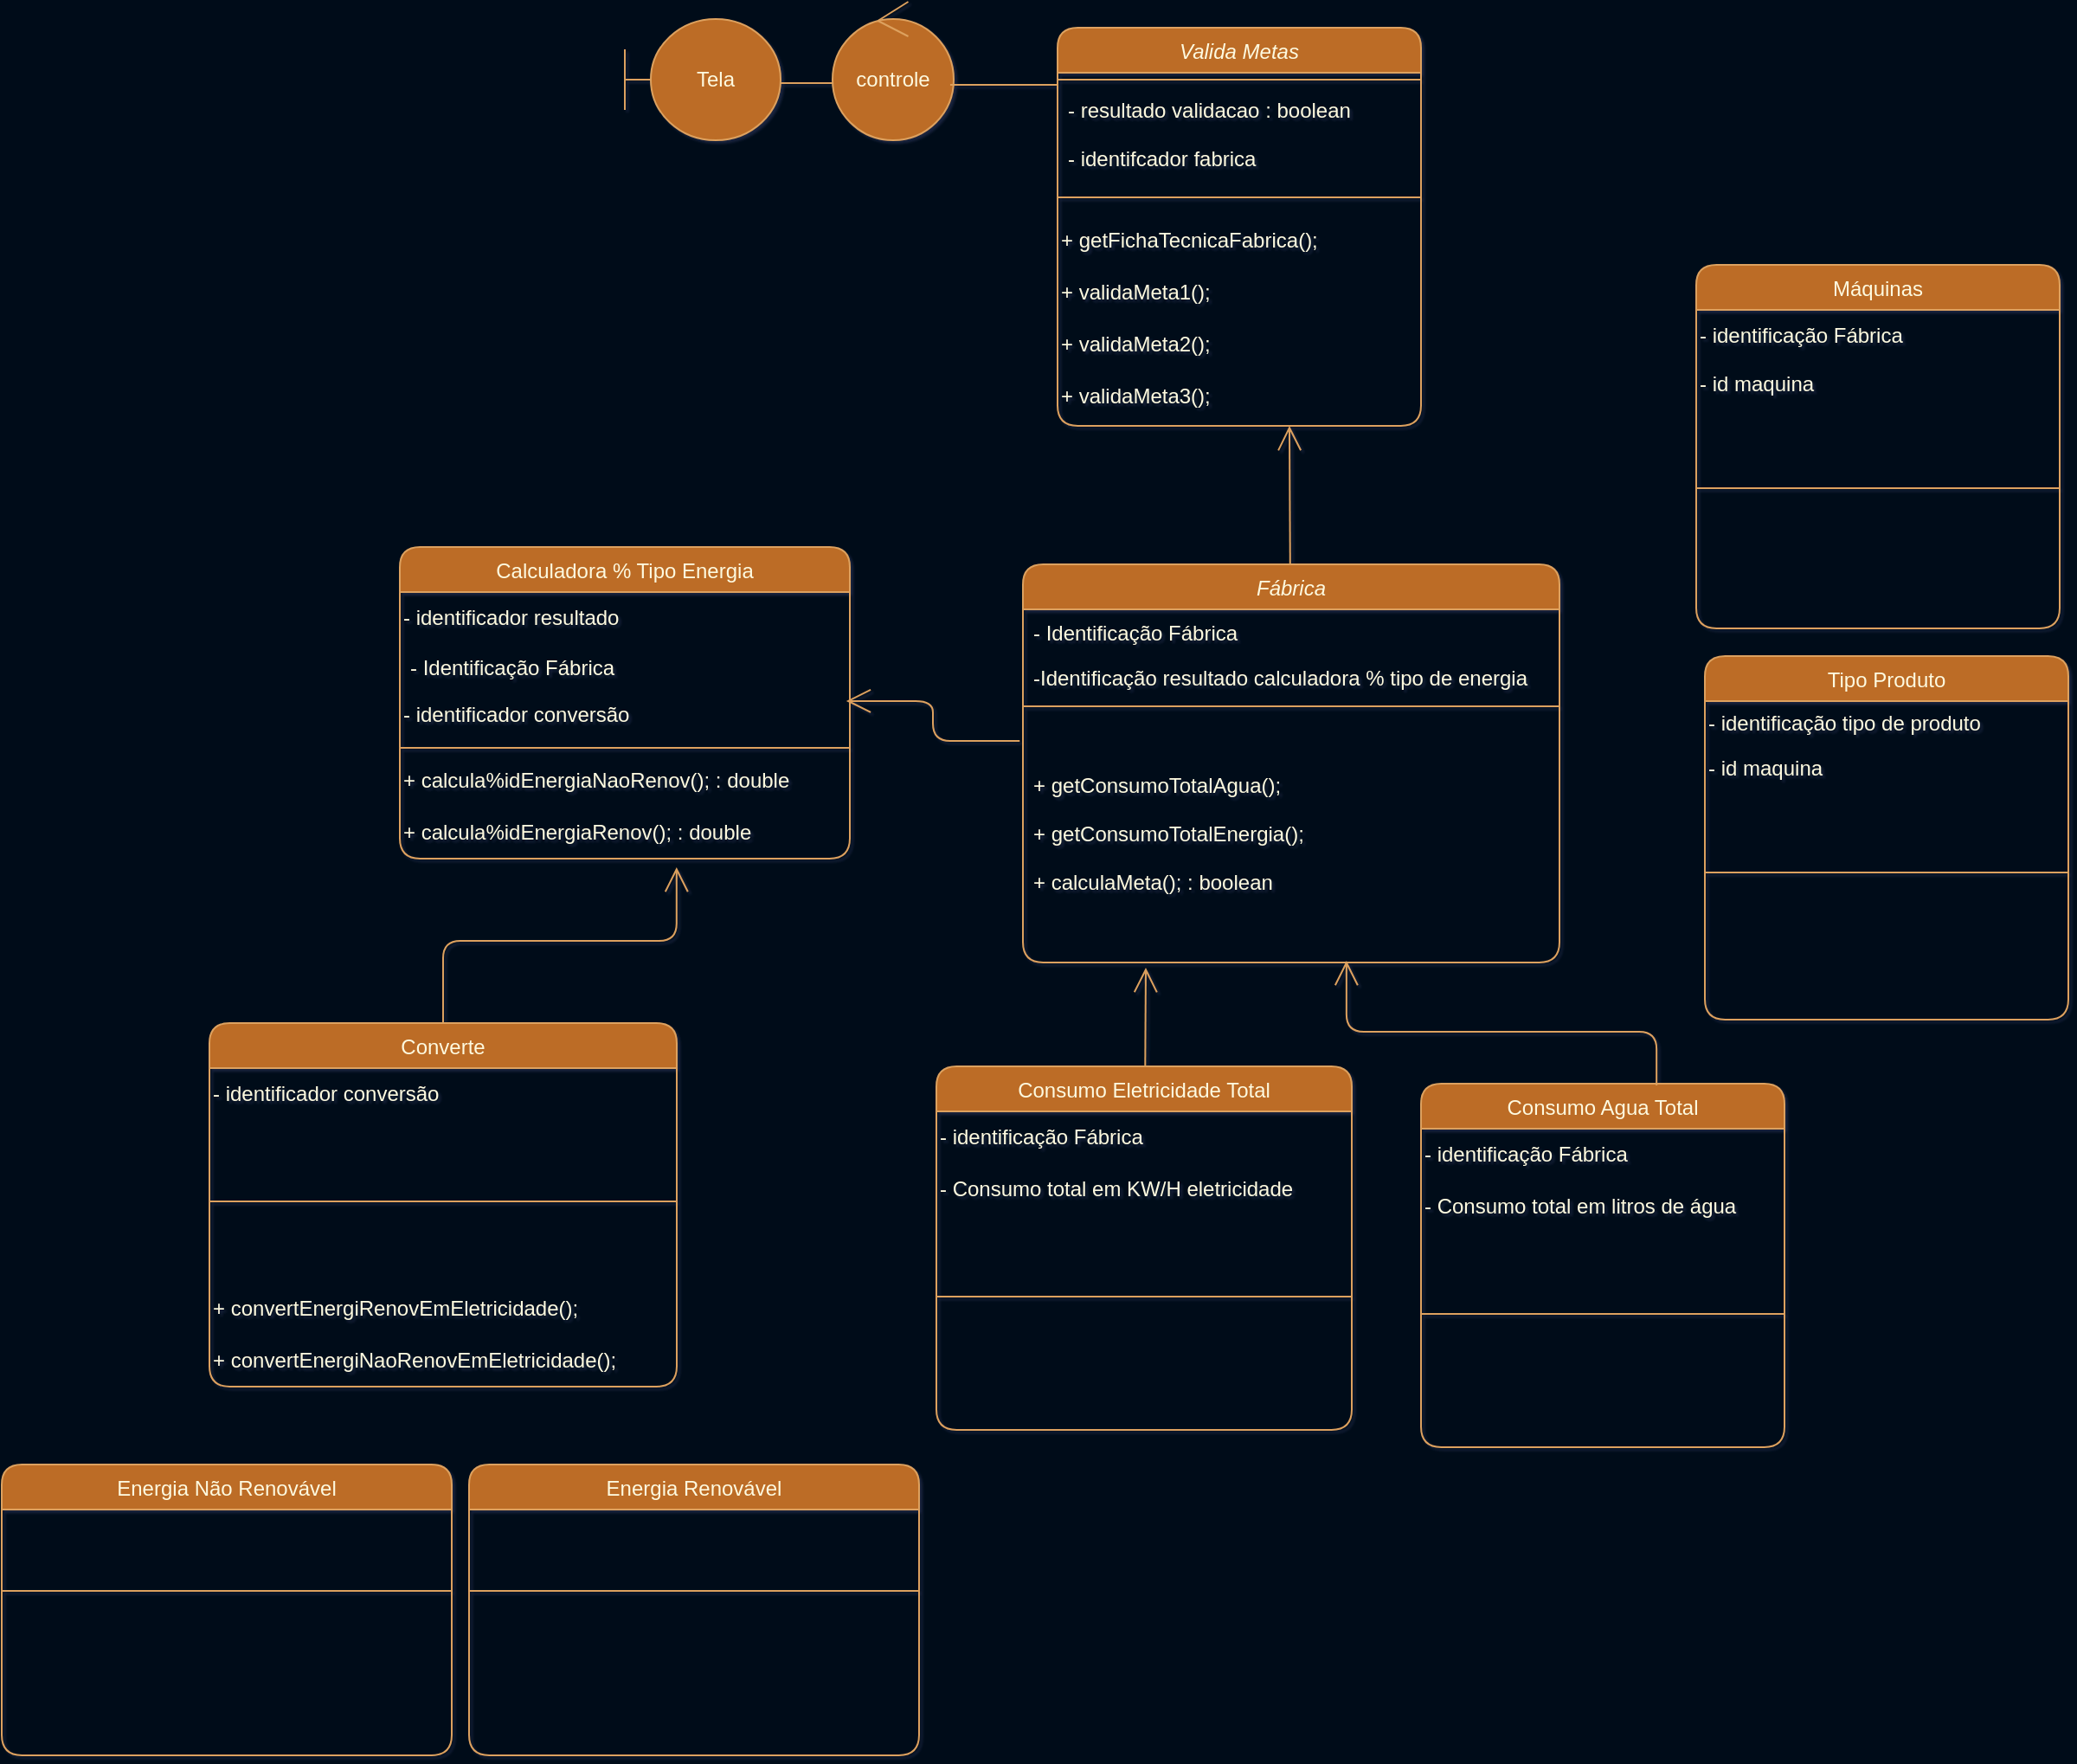 <mxfile version="21.3.5" type="github">
  <diagram id="C5RBs43oDa-KdzZeNtuy" name="Page-1">
    <mxGraphModel dx="1793" dy="1235" grid="0" gridSize="7" guides="0" tooltips="1" connect="0" arrows="0" fold="1" page="0" pageScale="1" pageWidth="1169" pageHeight="827" background="#000C19" math="0" shadow="1">
      <root>
        <mxCell id="WIyWlLk6GJQsqaUBKTNV-0" />
        <mxCell id="WIyWlLk6GJQsqaUBKTNV-1" parent="WIyWlLk6GJQsqaUBKTNV-0" />
        <mxCell id="zkfFHV4jXpPFQw0GAbJ--17" value="Calculadora % Tipo Energia" style="swimlane;fontStyle=0;align=center;verticalAlign=top;childLayout=stackLayout;horizontal=1;startSize=26;horizontalStack=0;resizeParent=1;resizeLast=0;collapsible=1;marginBottom=0;rounded=1;shadow=0;strokeWidth=1;labelBackgroundColor=none;fillColor=#BC6C25;strokeColor=#DDA15E;fontColor=#FEFAE0;" parent="WIyWlLk6GJQsqaUBKTNV-1" vertex="1">
          <mxGeometry x="-30" y="310" width="260" height="180" as="geometry">
            <mxRectangle x="550" y="140" width="160" height="26" as="alternateBounds" />
          </mxGeometry>
        </mxCell>
        <mxCell id="8Iw89arUOgtDeOS-yBGB-59" value="- identificador resultado" style="text;html=1;align=left;verticalAlign=middle;resizable=0;points=[];autosize=1;strokeColor=none;fillColor=none;labelBackgroundColor=none;rounded=1;fontColor=#FEFAE0;" parent="zkfFHV4jXpPFQw0GAbJ--17" vertex="1">
          <mxGeometry y="26" width="260" height="30" as="geometry" />
        </mxCell>
        <mxCell id="8Iw89arUOgtDeOS-yBGB-60" value="- Identificação Fábrica" style="text;align=left;verticalAlign=top;spacingLeft=4;spacingRight=4;overflow=hidden;rotatable=0;points=[[0,0.5],[1,0.5]];portConstraint=eastwest;labelBackgroundColor=none;rounded=1;fontColor=#FEFAE0;" parent="zkfFHV4jXpPFQw0GAbJ--17" vertex="1">
          <mxGeometry y="56" width="260" height="26" as="geometry" />
        </mxCell>
        <mxCell id="8Iw89arUOgtDeOS-yBGB-61" value="&lt;div style=&quot;&quot;&gt;&lt;span style=&quot;background-color: initial;&quot;&gt;- identificador conversão&lt;/span&gt;&lt;/div&gt;" style="text;html=1;align=left;verticalAlign=middle;resizable=0;points=[];autosize=1;strokeColor=none;fillColor=none;labelBackgroundColor=none;rounded=1;fontColor=#FEFAE0;" parent="zkfFHV4jXpPFQw0GAbJ--17" vertex="1">
          <mxGeometry y="82" width="260" height="30" as="geometry" />
        </mxCell>
        <mxCell id="zkfFHV4jXpPFQw0GAbJ--23" value="" style="line;html=1;strokeWidth=1;align=left;verticalAlign=middle;spacingTop=-1;spacingLeft=3;spacingRight=3;rotatable=0;labelPosition=right;points=[];portConstraint=eastwest;labelBackgroundColor=none;rounded=1;fillColor=#BC6C25;strokeColor=#DDA15E;fontColor=#FEFAE0;" parent="zkfFHV4jXpPFQw0GAbJ--17" vertex="1">
          <mxGeometry y="112" width="260" height="8" as="geometry" />
        </mxCell>
        <mxCell id="8Iw89arUOgtDeOS-yBGB-33" value="+ calcula%idEnergiaNaoRenov(); : double" style="text;html=1;align=left;verticalAlign=middle;resizable=0;points=[];autosize=1;strokeColor=none;fillColor=none;labelBackgroundColor=none;rounded=1;fontColor=#FEFAE0;" parent="zkfFHV4jXpPFQw0GAbJ--17" vertex="1">
          <mxGeometry y="120" width="260" height="30" as="geometry" />
        </mxCell>
        <mxCell id="8Iw89arUOgtDeOS-yBGB-25" value="+ calcula%idEnergiaRenov(); : double" style="text;html=1;align=left;verticalAlign=middle;resizable=0;points=[];autosize=1;strokeColor=none;fillColor=none;labelBackgroundColor=none;rounded=1;fontColor=#FEFAE0;" parent="zkfFHV4jXpPFQw0GAbJ--17" vertex="1">
          <mxGeometry y="150" width="260" height="30" as="geometry" />
        </mxCell>
        <mxCell id="8Iw89arUOgtDeOS-yBGB-1" value="Tela" style="shape=umlBoundary;whiteSpace=wrap;html=1;labelBackgroundColor=none;rounded=1;fillColor=#BC6C25;strokeColor=#DDA15E;fontColor=#FEFAE0;" parent="WIyWlLk6GJQsqaUBKTNV-1" vertex="1">
          <mxGeometry x="100" y="5" width="90" height="70" as="geometry" />
        </mxCell>
        <mxCell id="8Iw89arUOgtDeOS-yBGB-3" value="Valida Metas" style="swimlane;fontStyle=2;align=center;verticalAlign=top;childLayout=stackLayout;horizontal=1;startSize=26;horizontalStack=0;resizeParent=1;resizeLast=0;collapsible=1;marginBottom=0;rounded=1;shadow=0;strokeWidth=1;labelBackgroundColor=none;fillColor=#BC6C25;strokeColor=#DDA15E;fontColor=#FEFAE0;" parent="WIyWlLk6GJQsqaUBKTNV-1" vertex="1">
          <mxGeometry x="350" y="10" width="210" height="230" as="geometry">
            <mxRectangle x="370" y="640" width="160" height="26" as="alternateBounds" />
          </mxGeometry>
        </mxCell>
        <mxCell id="8Iw89arUOgtDeOS-yBGB-7" value="" style="line;html=1;strokeWidth=1;align=left;verticalAlign=middle;spacingTop=-1;spacingLeft=3;spacingRight=3;rotatable=0;labelPosition=right;points=[];portConstraint=eastwest;labelBackgroundColor=none;rounded=1;fillColor=#BC6C25;strokeColor=#DDA15E;fontColor=#FEFAE0;" parent="8Iw89arUOgtDeOS-yBGB-3" vertex="1">
          <mxGeometry y="26" width="210" height="8" as="geometry" />
        </mxCell>
        <mxCell id="8Iw89arUOgtDeOS-yBGB-4" value="- resultado validacao : boolean&#xa;&#xa;- identifcador fabrica" style="text;align=left;verticalAlign=top;spacingLeft=4;spacingRight=4;overflow=hidden;rotatable=0;points=[[0,0.5],[1,0.5]];portConstraint=eastwest;labelBackgroundColor=none;rounded=1;fontColor=#FEFAE0;" parent="8Iw89arUOgtDeOS-yBGB-3" vertex="1">
          <mxGeometry y="34" width="210" height="54" as="geometry" />
        </mxCell>
        <mxCell id="8Iw89arUOgtDeOS-yBGB-10" value="" style="line;html=1;strokeWidth=1;align=left;verticalAlign=middle;spacingTop=-1;spacingLeft=3;spacingRight=3;rotatable=0;labelPosition=right;points=[];portConstraint=eastwest;labelBackgroundColor=none;rounded=1;fillColor=#BC6C25;strokeColor=#DDA15E;fontColor=#FEFAE0;" parent="8Iw89arUOgtDeOS-yBGB-3" vertex="1">
          <mxGeometry y="88" width="210" height="20" as="geometry" />
        </mxCell>
        <mxCell id="8Iw89arUOgtDeOS-yBGB-29" value="+ getFichaTecnicaFabrica();" style="text;html=1;align=left;verticalAlign=middle;resizable=0;points=[];autosize=1;strokeColor=none;fillColor=none;labelBackgroundColor=none;rounded=1;fontColor=#FEFAE0;" parent="8Iw89arUOgtDeOS-yBGB-3" vertex="1">
          <mxGeometry y="108" width="210" height="30" as="geometry" />
        </mxCell>
        <mxCell id="8Iw89arUOgtDeOS-yBGB-27" value="+ validaMeta1();" style="text;html=1;align=left;verticalAlign=middle;resizable=0;points=[];autosize=1;strokeColor=none;fillColor=none;labelBackgroundColor=none;rounded=1;fontColor=#FEFAE0;" parent="8Iw89arUOgtDeOS-yBGB-3" vertex="1">
          <mxGeometry y="138" width="210" height="30" as="geometry" />
        </mxCell>
        <mxCell id="8Iw89arUOgtDeOS-yBGB-26" value="+ validaMeta2();" style="text;html=1;align=left;verticalAlign=middle;resizable=0;points=[];autosize=1;strokeColor=none;fillColor=none;labelBackgroundColor=none;rounded=1;fontColor=#FEFAE0;" parent="8Iw89arUOgtDeOS-yBGB-3" vertex="1">
          <mxGeometry y="168" width="210" height="30" as="geometry" />
        </mxCell>
        <mxCell id="8Iw89arUOgtDeOS-yBGB-28" value="+ validaMeta3();" style="text;html=1;align=left;verticalAlign=middle;resizable=0;points=[];autosize=1;strokeColor=none;fillColor=none;labelBackgroundColor=none;rounded=1;fontColor=#FEFAE0;" parent="8Iw89arUOgtDeOS-yBGB-3" vertex="1">
          <mxGeometry y="198" width="210" height="30" as="geometry" />
        </mxCell>
        <mxCell id="8Iw89arUOgtDeOS-yBGB-17" value="Fábrica" style="swimlane;fontStyle=2;align=center;verticalAlign=top;childLayout=stackLayout;horizontal=1;startSize=26;horizontalStack=0;resizeParent=1;resizeLast=0;collapsible=1;marginBottom=0;rounded=1;shadow=0;strokeWidth=1;labelBackgroundColor=none;fillColor=#BC6C25;strokeColor=#DDA15E;fontColor=#FEFAE0;" parent="WIyWlLk6GJQsqaUBKTNV-1" vertex="1">
          <mxGeometry x="330" y="320" width="310" height="230" as="geometry">
            <mxRectangle x="230" y="140" width="160" height="26" as="alternateBounds" />
          </mxGeometry>
        </mxCell>
        <mxCell id="8Iw89arUOgtDeOS-yBGB-18" value="- Identificação Fábrica" style="text;align=left;verticalAlign=top;spacingLeft=4;spacingRight=4;overflow=hidden;rotatable=0;points=[[0,0.5],[1,0.5]];portConstraint=eastwest;labelBackgroundColor=none;rounded=1;fontColor=#FEFAE0;" parent="8Iw89arUOgtDeOS-yBGB-17" vertex="1">
          <mxGeometry y="26" width="310" height="26" as="geometry" />
        </mxCell>
        <mxCell id="8Iw89arUOgtDeOS-yBGB-20" value="-Identificação resultado calculadora % tipo de energia" style="text;align=left;verticalAlign=top;spacingLeft=4;spacingRight=4;overflow=hidden;rotatable=0;points=[[0,0.5],[1,0.5]];portConstraint=eastwest;rounded=1;shadow=0;html=0;labelBackgroundColor=none;fontColor=#FEFAE0;" parent="8Iw89arUOgtDeOS-yBGB-17" vertex="1">
          <mxGeometry y="52" width="310" height="26" as="geometry" />
        </mxCell>
        <mxCell id="8Iw89arUOgtDeOS-yBGB-21" value="" style="line;html=1;strokeWidth=1;align=left;verticalAlign=middle;spacingTop=-1;spacingLeft=3;spacingRight=3;rotatable=0;labelPosition=right;points=[];portConstraint=eastwest;labelBackgroundColor=none;rounded=1;fillColor=#BC6C25;strokeColor=#DDA15E;fontColor=#FEFAE0;" parent="8Iw89arUOgtDeOS-yBGB-17" vertex="1">
          <mxGeometry y="78" width="310" height="8" as="geometry" />
        </mxCell>
        <mxCell id="8Iw89arUOgtDeOS-yBGB-22" value="&#xa;&#xa;+ getConsumoTotalAgua();&#xa;&#xa;+ getConsumoTotalEnergia();&#xa;&#xa;+ calculaMeta(); : boolean" style="text;align=left;verticalAlign=top;spacingLeft=4;spacingRight=4;overflow=hidden;rotatable=0;points=[[0,0.5],[1,0.5]];portConstraint=eastwest;labelBackgroundColor=none;rounded=1;fontColor=#FEFAE0;" parent="8Iw89arUOgtDeOS-yBGB-17" vertex="1">
          <mxGeometry y="86" width="310" height="144" as="geometry" />
        </mxCell>
        <mxCell id="8Iw89arUOgtDeOS-yBGB-30" value="Converte" style="swimlane;fontStyle=0;align=center;verticalAlign=top;childLayout=stackLayout;horizontal=1;startSize=26;horizontalStack=0;resizeParent=1;resizeLast=0;collapsible=1;marginBottom=0;rounded=1;shadow=0;strokeWidth=1;labelBackgroundColor=none;fillColor=#BC6C25;strokeColor=#DDA15E;fontColor=#FEFAE0;" parent="WIyWlLk6GJQsqaUBKTNV-1" vertex="1">
          <mxGeometry x="-140" y="585" width="270" height="210" as="geometry">
            <mxRectangle x="550" y="140" width="160" height="26" as="alternateBounds" />
          </mxGeometry>
        </mxCell>
        <mxCell id="8Iw89arUOgtDeOS-yBGB-58" value="&lt;div style=&quot;&quot;&gt;&lt;span style=&quot;background-color: initial;&quot;&gt;- identificador conversão&lt;/span&gt;&lt;/div&gt;" style="text;html=1;align=left;verticalAlign=middle;resizable=0;points=[];autosize=1;strokeColor=none;fillColor=none;labelBackgroundColor=none;rounded=1;fontColor=#FEFAE0;" parent="8Iw89arUOgtDeOS-yBGB-30" vertex="1">
          <mxGeometry y="26" width="270" height="30" as="geometry" />
        </mxCell>
        <mxCell id="8Iw89arUOgtDeOS-yBGB-31" value="" style="line;html=1;strokeWidth=1;align=left;verticalAlign=middle;spacingTop=-1;spacingLeft=3;spacingRight=3;rotatable=0;labelPosition=right;points=[];portConstraint=eastwest;labelBackgroundColor=none;rounded=1;fillColor=#BC6C25;strokeColor=#DDA15E;fontColor=#FEFAE0;" parent="8Iw89arUOgtDeOS-yBGB-30" vertex="1">
          <mxGeometry y="56" width="270" height="94" as="geometry" />
        </mxCell>
        <mxCell id="8Iw89arUOgtDeOS-yBGB-43" value="+ convertEnergiRenovEmEletricidade();" style="text;html=1;align=left;verticalAlign=middle;resizable=0;points=[];autosize=1;strokeColor=none;fillColor=none;labelBackgroundColor=none;rounded=1;fontColor=#FEFAE0;" parent="8Iw89arUOgtDeOS-yBGB-30" vertex="1">
          <mxGeometry y="150" width="270" height="30" as="geometry" />
        </mxCell>
        <mxCell id="8Iw89arUOgtDeOS-yBGB-42" value="+ convertEnergiNaoRenovEmEletricidade();" style="text;html=1;align=left;verticalAlign=middle;resizable=0;points=[];autosize=1;strokeColor=none;fillColor=none;labelBackgroundColor=none;rounded=1;fontColor=#FEFAE0;" parent="8Iw89arUOgtDeOS-yBGB-30" vertex="1">
          <mxGeometry y="180" width="270" height="30" as="geometry" />
        </mxCell>
        <mxCell id="8Iw89arUOgtDeOS-yBGB-35" value="Energia Renovável" style="swimlane;fontStyle=0;align=center;verticalAlign=top;childLayout=stackLayout;horizontal=1;startSize=26;horizontalStack=0;resizeParent=1;resizeLast=0;collapsible=1;marginBottom=0;rounded=1;shadow=0;strokeWidth=1;labelBackgroundColor=none;fillColor=#BC6C25;strokeColor=#DDA15E;fontColor=#FEFAE0;" parent="WIyWlLk6GJQsqaUBKTNV-1" vertex="1">
          <mxGeometry x="10" y="840" width="260" height="168" as="geometry">
            <mxRectangle x="550" y="140" width="160" height="26" as="alternateBounds" />
          </mxGeometry>
        </mxCell>
        <mxCell id="8Iw89arUOgtDeOS-yBGB-36" value="" style="line;html=1;strokeWidth=1;align=left;verticalAlign=middle;spacingTop=-1;spacingLeft=3;spacingRight=3;rotatable=0;labelPosition=right;points=[];portConstraint=eastwest;labelBackgroundColor=none;rounded=1;fillColor=#BC6C25;strokeColor=#DDA15E;fontColor=#FEFAE0;" parent="8Iw89arUOgtDeOS-yBGB-35" vertex="1">
          <mxGeometry y="26" width="260" height="94" as="geometry" />
        </mxCell>
        <mxCell id="8Iw89arUOgtDeOS-yBGB-41" value="" style="endArrow=open;endFill=1;endSize=12;html=1;rounded=1;exitX=-0.006;exitY=0.111;exitDx=0;exitDy=0;exitPerimeter=0;fontStyle=1;align=left;fontColor=default;labelBackgroundColor=none;labelBorderColor=#CC0066;edgeStyle=elbowEdgeStyle;entryX=0.992;entryY=0.233;entryDx=0;entryDy=0;entryPerimeter=0;strokeColor=#DDA15E;" parent="WIyWlLk6GJQsqaUBKTNV-1" source="8Iw89arUOgtDeOS-yBGB-22" target="8Iw89arUOgtDeOS-yBGB-61" edge="1">
          <mxGeometry width="160" relative="1" as="geometry">
            <mxPoint x="330" y="370" as="sourcePoint" />
            <mxPoint x="230" y="410" as="targetPoint" />
          </mxGeometry>
        </mxCell>
        <mxCell id="8Iw89arUOgtDeOS-yBGB-44" value="Consumo Eletricidade Total" style="swimlane;fontStyle=0;align=center;verticalAlign=top;childLayout=stackLayout;horizontal=1;startSize=26;horizontalStack=0;resizeParent=1;resizeLast=0;collapsible=1;marginBottom=0;rounded=1;shadow=0;strokeWidth=1;labelBackgroundColor=none;fillColor=#BC6C25;strokeColor=#DDA15E;fontColor=#FEFAE0;" parent="WIyWlLk6GJQsqaUBKTNV-1" vertex="1">
          <mxGeometry x="280" y="610" width="240" height="210" as="geometry">
            <mxRectangle x="550" y="140" width="160" height="26" as="alternateBounds" />
          </mxGeometry>
        </mxCell>
        <mxCell id="8Iw89arUOgtDeOS-yBGB-48" value="- identificação Fábrica&lt;br&gt;" style="text;html=1;align=left;verticalAlign=middle;resizable=0;points=[];autosize=1;strokeColor=none;fillColor=none;labelBackgroundColor=none;rounded=1;fontColor=#FEFAE0;" parent="8Iw89arUOgtDeOS-yBGB-44" vertex="1">
          <mxGeometry y="26" width="240" height="30" as="geometry" />
        </mxCell>
        <mxCell id="8Iw89arUOgtDeOS-yBGB-50" value="- Consumo total em KW/H eletricidade&amp;nbsp;" style="text;html=1;align=left;verticalAlign=middle;resizable=0;points=[];autosize=1;strokeColor=none;fillColor=none;labelBackgroundColor=none;rounded=1;fontColor=#FEFAE0;" parent="8Iw89arUOgtDeOS-yBGB-44" vertex="1">
          <mxGeometry y="56" width="240" height="30" as="geometry" />
        </mxCell>
        <mxCell id="8Iw89arUOgtDeOS-yBGB-45" value="" style="line;html=1;strokeWidth=1;align=left;verticalAlign=middle;spacingTop=-1;spacingLeft=3;spacingRight=3;rotatable=0;labelPosition=right;points=[];portConstraint=eastwest;labelBackgroundColor=none;rounded=1;fillColor=#BC6C25;strokeColor=#DDA15E;fontColor=#FEFAE0;" parent="8Iw89arUOgtDeOS-yBGB-44" vertex="1">
          <mxGeometry y="86" width="240" height="94" as="geometry" />
        </mxCell>
        <mxCell id="8Iw89arUOgtDeOS-yBGB-46" value="Consumo Agua Total" style="swimlane;fontStyle=0;align=center;verticalAlign=top;childLayout=stackLayout;horizontal=1;startSize=26;horizontalStack=0;resizeParent=1;resizeLast=0;collapsible=1;marginBottom=0;rounded=1;shadow=0;strokeWidth=1;labelBackgroundColor=none;fillColor=#BC6C25;strokeColor=#DDA15E;fontColor=#FEFAE0;" parent="WIyWlLk6GJQsqaUBKTNV-1" vertex="1">
          <mxGeometry x="560" y="620" width="210" height="210" as="geometry">
            <mxRectangle x="550" y="140" width="160" height="26" as="alternateBounds" />
          </mxGeometry>
        </mxCell>
        <mxCell id="8Iw89arUOgtDeOS-yBGB-49" value="- identificação Fábrica" style="text;html=1;align=left;verticalAlign=middle;resizable=0;points=[];autosize=1;strokeColor=none;fillColor=none;labelBackgroundColor=none;rounded=1;fontColor=#FEFAE0;" parent="8Iw89arUOgtDeOS-yBGB-46" vertex="1">
          <mxGeometry y="26" width="210" height="30" as="geometry" />
        </mxCell>
        <mxCell id="8Iw89arUOgtDeOS-yBGB-52" value="- Consumo total em litros de água" style="text;html=1;align=left;verticalAlign=middle;resizable=0;points=[];autosize=1;strokeColor=none;fillColor=none;labelBackgroundColor=none;rounded=1;fontColor=#FEFAE0;" parent="8Iw89arUOgtDeOS-yBGB-46" vertex="1">
          <mxGeometry y="56" width="210" height="30" as="geometry" />
        </mxCell>
        <mxCell id="8Iw89arUOgtDeOS-yBGB-47" value="" style="line;html=1;strokeWidth=1;align=left;verticalAlign=middle;spacingTop=-1;spacingLeft=3;spacingRight=3;rotatable=0;labelPosition=right;points=[];portConstraint=eastwest;labelBackgroundColor=none;rounded=1;fillColor=#BC6C25;strokeColor=#DDA15E;fontColor=#FEFAE0;" parent="8Iw89arUOgtDeOS-yBGB-46" vertex="1">
          <mxGeometry y="86" width="210" height="94" as="geometry" />
        </mxCell>
        <mxCell id="8Iw89arUOgtDeOS-yBGB-54" value="" style="endArrow=open;endFill=1;endSize=12;html=1;rounded=1;entryX=0.603;entryY=0.993;entryDx=0;entryDy=0;entryPerimeter=0;exitX=0.648;exitY=0.005;exitDx=0;exitDy=0;edgeStyle=elbowEdgeStyle;elbow=vertical;exitPerimeter=0;labelBackgroundColor=none;fontColor=default;strokeColor=#DDA15E;" parent="WIyWlLk6GJQsqaUBKTNV-1" source="8Iw89arUOgtDeOS-yBGB-46" target="8Iw89arUOgtDeOS-yBGB-22" edge="1">
          <mxGeometry width="160" relative="1" as="geometry">
            <mxPoint x="400" y="660" as="sourcePoint" />
            <mxPoint x="516" y="520" as="targetPoint" />
            <Array as="points">
              <mxPoint x="650" y="590" />
            </Array>
          </mxGeometry>
        </mxCell>
        <mxCell id="8Iw89arUOgtDeOS-yBGB-62" value="" style="endArrow=open;endFill=1;endSize=12;html=1;rounded=1;entryX=0.615;entryY=1.167;entryDx=0;entryDy=0;entryPerimeter=0;edgeStyle=orthogonalEdgeStyle;labelBackgroundColor=none;fontColor=default;strokeColor=#DDA15E;" parent="WIyWlLk6GJQsqaUBKTNV-1" source="8Iw89arUOgtDeOS-yBGB-30" target="8Iw89arUOgtDeOS-yBGB-25" edge="1">
          <mxGeometry width="160" relative="1" as="geometry">
            <mxPoint x="130" y="560" as="sourcePoint" />
            <mxPoint x="290" y="560" as="targetPoint" />
          </mxGeometry>
        </mxCell>
        <mxCell id="8Iw89arUOgtDeOS-yBGB-37" value="Energia Não Renovável" style="swimlane;fontStyle=0;align=center;verticalAlign=top;childLayout=stackLayout;horizontal=1;startSize=26;horizontalStack=0;resizeParent=1;resizeLast=0;collapsible=1;marginBottom=0;rounded=1;shadow=0;strokeWidth=1;labelBackgroundColor=none;fillColor=#BC6C25;strokeColor=#DDA15E;fontColor=#FEFAE0;" parent="WIyWlLk6GJQsqaUBKTNV-1" vertex="1">
          <mxGeometry x="-260" y="840" width="260" height="168" as="geometry">
            <mxRectangle x="550" y="140" width="160" height="26" as="alternateBounds" />
          </mxGeometry>
        </mxCell>
        <mxCell id="8Iw89arUOgtDeOS-yBGB-38" value="" style="line;html=1;strokeWidth=1;align=left;verticalAlign=middle;spacingTop=-1;spacingLeft=3;spacingRight=3;rotatable=0;labelPosition=right;points=[];portConstraint=eastwest;labelBackgroundColor=none;rounded=1;fillColor=#BC6C25;strokeColor=#DDA15E;fontColor=#FEFAE0;" parent="8Iw89arUOgtDeOS-yBGB-37" vertex="1">
          <mxGeometry y="26" width="260" height="94" as="geometry" />
        </mxCell>
        <mxCell id="8Iw89arUOgtDeOS-yBGB-68" value="" style="endArrow=open;endFill=1;endSize=12;html=1;rounded=1;entryX=0.229;entryY=1.021;entryDx=0;entryDy=0;entryPerimeter=0;labelBackgroundColor=none;fontColor=default;strokeColor=#DDA15E;" parent="WIyWlLk6GJQsqaUBKTNV-1" source="8Iw89arUOgtDeOS-yBGB-44" target="8Iw89arUOgtDeOS-yBGB-22" edge="1">
          <mxGeometry width="160" relative="1" as="geometry">
            <mxPoint x="300" y="580" as="sourcePoint" />
            <mxPoint x="400" y="530" as="targetPoint" />
          </mxGeometry>
        </mxCell>
        <mxCell id="8Iw89arUOgtDeOS-yBGB-69" value="" style="endArrow=open;endFill=1;endSize=12;html=1;rounded=1;entryX=0.638;entryY=1.067;entryDx=0;entryDy=0;entryPerimeter=0;labelBackgroundColor=none;fontColor=default;strokeColor=#DDA15E;" parent="WIyWlLk6GJQsqaUBKTNV-1" source="8Iw89arUOgtDeOS-yBGB-17" target="8Iw89arUOgtDeOS-yBGB-28" edge="1">
          <mxGeometry width="160" relative="1" as="geometry">
            <mxPoint x="360" y="330" as="sourcePoint" />
            <mxPoint x="520" y="330" as="targetPoint" />
          </mxGeometry>
        </mxCell>
        <mxCell id="8Iw89arUOgtDeOS-yBGB-71" value="" style="endArrow=none;html=1;rounded=1;entryX=0;entryY=0.588;entryDx=0;entryDy=0;entryPerimeter=0;labelBackgroundColor=none;fontColor=default;strokeColor=#DDA15E;" parent="WIyWlLk6GJQsqaUBKTNV-1" target="8Iw89arUOgtDeOS-yBGB-16" edge="1">
          <mxGeometry width="50" height="50" relative="1" as="geometry">
            <mxPoint x="190" y="42" as="sourcePoint" />
            <mxPoint x="110" y="70" as="targetPoint" />
          </mxGeometry>
        </mxCell>
        <mxCell id="8Iw89arUOgtDeOS-yBGB-16" value="controle" style="ellipse;shape=umlControl;whiteSpace=wrap;html=1;labelBackgroundColor=none;rounded=1;fillColor=#BC6C25;strokeColor=#DDA15E;fontColor=#FEFAE0;" parent="WIyWlLk6GJQsqaUBKTNV-1" vertex="1">
          <mxGeometry x="220" y="-5" width="70" height="80" as="geometry" />
        </mxCell>
        <mxCell id="8Iw89arUOgtDeOS-yBGB-74" value="" style="endArrow=none;html=1;rounded=1;exitX=0.971;exitY=0.6;exitDx=0;exitDy=0;exitPerimeter=0;labelBackgroundColor=none;fontColor=default;strokeColor=#DDA15E;" parent="WIyWlLk6GJQsqaUBKTNV-1" source="8Iw89arUOgtDeOS-yBGB-16" edge="1">
          <mxGeometry width="50" height="50" relative="1" as="geometry">
            <mxPoint x="290" y="50" as="sourcePoint" />
            <mxPoint x="350" y="43" as="targetPoint" />
          </mxGeometry>
        </mxCell>
        <mxCell id="IUoXYaE4JQNysIpV8dXE-0" value="Máquinas" style="swimlane;fontStyle=0;align=center;verticalAlign=top;childLayout=stackLayout;horizontal=1;startSize=26;horizontalStack=0;resizeParent=1;resizeLast=0;collapsible=1;marginBottom=0;rounded=1;shadow=0;strokeWidth=1;labelBackgroundColor=none;fillColor=#BC6C25;strokeColor=#DDA15E;fontColor=#FEFAE0;" vertex="1" parent="WIyWlLk6GJQsqaUBKTNV-1">
          <mxGeometry x="719" y="147" width="210" height="210" as="geometry">
            <mxRectangle x="550" y="140" width="160" height="26" as="alternateBounds" />
          </mxGeometry>
        </mxCell>
        <mxCell id="IUoXYaE4JQNysIpV8dXE-1" value="- identificação Fábrica" style="text;html=1;align=left;verticalAlign=middle;resizable=0;points=[];autosize=1;strokeColor=none;fillColor=none;labelBackgroundColor=none;rounded=1;fontColor=#FEFAE0;" vertex="1" parent="IUoXYaE4JQNysIpV8dXE-0">
          <mxGeometry y="26" width="210" height="30" as="geometry" />
        </mxCell>
        <mxCell id="IUoXYaE4JQNysIpV8dXE-2" value="- id maquina" style="text;html=1;align=left;verticalAlign=middle;resizable=0;points=[];autosize=1;strokeColor=none;fillColor=none;labelBackgroundColor=none;rounded=1;fontColor=#FEFAE0;" vertex="1" parent="IUoXYaE4JQNysIpV8dXE-0">
          <mxGeometry y="56" width="210" height="26" as="geometry" />
        </mxCell>
        <mxCell id="IUoXYaE4JQNysIpV8dXE-3" value="" style="line;html=1;strokeWidth=1;align=left;verticalAlign=middle;spacingTop=-1;spacingLeft=3;spacingRight=3;rotatable=0;labelPosition=right;points=[];portConstraint=eastwest;labelBackgroundColor=none;rounded=1;fillColor=#BC6C25;strokeColor=#DDA15E;fontColor=#FEFAE0;" vertex="1" parent="IUoXYaE4JQNysIpV8dXE-0">
          <mxGeometry y="82" width="210" height="94" as="geometry" />
        </mxCell>
        <mxCell id="IUoXYaE4JQNysIpV8dXE-4" value="Tipo Produto&#xa;" style="swimlane;fontStyle=0;align=center;verticalAlign=top;childLayout=stackLayout;horizontal=1;startSize=26;horizontalStack=0;resizeParent=1;resizeLast=0;collapsible=1;marginBottom=0;rounded=1;shadow=0;strokeWidth=1;labelBackgroundColor=none;fillColor=#BC6C25;strokeColor=#DDA15E;fontColor=#FEFAE0;" vertex="1" parent="WIyWlLk6GJQsqaUBKTNV-1">
          <mxGeometry x="724" y="373" width="210" height="210" as="geometry">
            <mxRectangle x="550" y="140" width="160" height="26" as="alternateBounds" />
          </mxGeometry>
        </mxCell>
        <mxCell id="IUoXYaE4JQNysIpV8dXE-5" value="- identificação tipo de produto" style="text;html=1;align=left;verticalAlign=middle;resizable=0;points=[];autosize=1;strokeColor=none;fillColor=none;labelBackgroundColor=none;rounded=1;fontColor=#FEFAE0;" vertex="1" parent="IUoXYaE4JQNysIpV8dXE-4">
          <mxGeometry y="26" width="210" height="26" as="geometry" />
        </mxCell>
        <mxCell id="IUoXYaE4JQNysIpV8dXE-6" value="- id maquina" style="text;html=1;align=left;verticalAlign=middle;resizable=0;points=[];autosize=1;strokeColor=none;fillColor=none;labelBackgroundColor=none;rounded=1;fontColor=#FEFAE0;" vertex="1" parent="IUoXYaE4JQNysIpV8dXE-4">
          <mxGeometry y="52" width="210" height="26" as="geometry" />
        </mxCell>
        <mxCell id="IUoXYaE4JQNysIpV8dXE-7" value="" style="line;html=1;strokeWidth=1;align=left;verticalAlign=middle;spacingTop=-1;spacingLeft=3;spacingRight=3;rotatable=0;labelPosition=right;points=[];portConstraint=eastwest;labelBackgroundColor=none;rounded=1;fillColor=#BC6C25;strokeColor=#DDA15E;fontColor=#FEFAE0;" vertex="1" parent="IUoXYaE4JQNysIpV8dXE-4">
          <mxGeometry y="78" width="210" height="94" as="geometry" />
        </mxCell>
      </root>
    </mxGraphModel>
  </diagram>
</mxfile>

